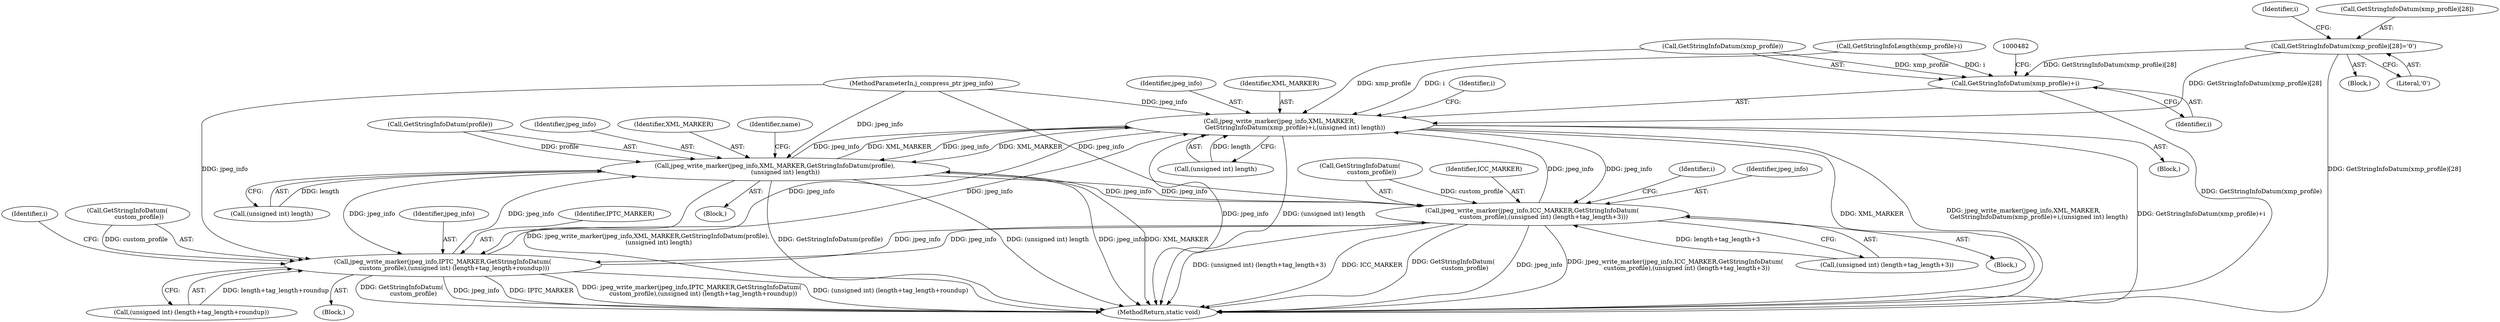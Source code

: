 digraph "0_ImageMagick_9e187b73a8a1290bb0e1a1c878f8be1917aa8742@array" {
"1000446" [label="(Call,GetStringInfoDatum(xmp_profile)[28]='\0')"];
"1000474" [label="(Call,jpeg_write_marker(jpeg_info,XML_MARKER,\n                GetStringInfoDatum(xmp_profile)+i,(unsigned int) length))"];
"1000175" [label="(Call,jpeg_write_marker(jpeg_info,XML_MARKER,GetStringInfoDatum(profile),\n           (unsigned int) length))"];
"1000268" [label="(Call,jpeg_write_marker(jpeg_info,ICC_MARKER,GetStringInfoDatum(\n            custom_profile),(unsigned int) (length+tag_length+3)))"];
"1000406" [label="(Call,jpeg_write_marker(jpeg_info,IPTC_MARKER,GetStringInfoDatum(\n            custom_profile),(unsigned int) (length+tag_length+roundup)))"];
"1000477" [label="(Call,GetStringInfoDatum(xmp_profile)+i)"];
"1000408" [label="(Identifier,IPTC_MARKER)"];
"1000273" [label="(Call,(unsigned int) (length+tag_length+3))"];
"1000454" [label="(Identifier,i)"];
"1000178" [label="(Call,GetStringInfoDatum(profile))"];
"1000476" [label="(Identifier,XML_MARKER)"];
"1000478" [label="(Call,GetStringInfoDatum(xmp_profile))"];
"1000223" [label="(Block,)"];
"1000409" [label="(Call,GetStringInfoDatum(\n            custom_profile))"];
"1000149" [label="(Block,)"];
"1000406" [label="(Call,jpeg_write_marker(jpeg_info,IPTC_MARKER,GetStringInfoDatum(\n            custom_profile),(unsigned int) (length+tag_length+roundup)))"];
"1000411" [label="(Call,(unsigned int) (length+tag_length+roundup))"];
"1000465" [label="(Block,)"];
"1000469" [label="(Call,GetStringInfoLength(xmp_profile)-i)"];
"1000507" [label="(MethodReturn,static void)"];
"1000474" [label="(Call,jpeg_write_marker(jpeg_info,XML_MARKER,\n                GetStringInfoDatum(xmp_profile)+i,(unsigned int) length))"];
"1000447" [label="(Call,GetStringInfoDatum(xmp_profile)[28])"];
"1000180" [label="(Call,(unsigned int) length)"];
"1000186" [label="(Identifier,name)"];
"1000480" [label="(Identifier,i)"];
"1000446" [label="(Call,GetStringInfoDatum(xmp_profile)[28]='\0')"];
"1000463" [label="(Identifier,i)"];
"1000271" [label="(Call,GetStringInfoDatum(\n            custom_profile))"];
"1000176" [label="(Identifier,jpeg_info)"];
"1000436" [label="(Block,)"];
"1000221" [label="(Identifier,i)"];
"1000451" [label="(Literal,'\0')"];
"1000477" [label="(Call,GetStringInfoDatum(xmp_profile)+i)"];
"1000268" [label="(Call,jpeg_write_marker(jpeg_info,ICC_MARKER,GetStringInfoDatum(\n            custom_profile),(unsigned int) (length+tag_length+3)))"];
"1000269" [label="(Identifier,jpeg_info)"];
"1000314" [label="(Block,)"];
"1000312" [label="(Identifier,i)"];
"1000475" [label="(Identifier,jpeg_info)"];
"1000103" [label="(MethodParameterIn,j_compress_ptr jpeg_info)"];
"1000177" [label="(Identifier,XML_MARKER)"];
"1000481" [label="(Call,(unsigned int) length)"];
"1000175" [label="(Call,jpeg_write_marker(jpeg_info,XML_MARKER,GetStringInfoDatum(profile),\n           (unsigned int) length))"];
"1000407" [label="(Identifier,jpeg_info)"];
"1000270" [label="(Identifier,ICC_MARKER)"];
"1000446" -> "1000436"  [label="AST: "];
"1000446" -> "1000451"  [label="CFG: "];
"1000447" -> "1000446"  [label="AST: "];
"1000451" -> "1000446"  [label="AST: "];
"1000454" -> "1000446"  [label="CFG: "];
"1000446" -> "1000507"  [label="DDG: GetStringInfoDatum(xmp_profile)[28]"];
"1000446" -> "1000474"  [label="DDG: GetStringInfoDatum(xmp_profile)[28]"];
"1000446" -> "1000477"  [label="DDG: GetStringInfoDatum(xmp_profile)[28]"];
"1000474" -> "1000465"  [label="AST: "];
"1000474" -> "1000481"  [label="CFG: "];
"1000475" -> "1000474"  [label="AST: "];
"1000476" -> "1000474"  [label="AST: "];
"1000477" -> "1000474"  [label="AST: "];
"1000481" -> "1000474"  [label="AST: "];
"1000463" -> "1000474"  [label="CFG: "];
"1000474" -> "1000507"  [label="DDG: XML_MARKER"];
"1000474" -> "1000507"  [label="DDG: jpeg_write_marker(jpeg_info,XML_MARKER,\n                GetStringInfoDatum(xmp_profile)+i,(unsigned int) length)"];
"1000474" -> "1000507"  [label="DDG: GetStringInfoDatum(xmp_profile)+i"];
"1000474" -> "1000507"  [label="DDG: jpeg_info"];
"1000474" -> "1000507"  [label="DDG: (unsigned int) length"];
"1000474" -> "1000175"  [label="DDG: jpeg_info"];
"1000474" -> "1000175"  [label="DDG: XML_MARKER"];
"1000474" -> "1000268"  [label="DDG: jpeg_info"];
"1000474" -> "1000406"  [label="DDG: jpeg_info"];
"1000406" -> "1000474"  [label="DDG: jpeg_info"];
"1000268" -> "1000474"  [label="DDG: jpeg_info"];
"1000175" -> "1000474"  [label="DDG: jpeg_info"];
"1000175" -> "1000474"  [label="DDG: XML_MARKER"];
"1000103" -> "1000474"  [label="DDG: jpeg_info"];
"1000478" -> "1000474"  [label="DDG: xmp_profile"];
"1000469" -> "1000474"  [label="DDG: i"];
"1000481" -> "1000474"  [label="DDG: length"];
"1000175" -> "1000149"  [label="AST: "];
"1000175" -> "1000180"  [label="CFG: "];
"1000176" -> "1000175"  [label="AST: "];
"1000177" -> "1000175"  [label="AST: "];
"1000178" -> "1000175"  [label="AST: "];
"1000180" -> "1000175"  [label="AST: "];
"1000186" -> "1000175"  [label="CFG: "];
"1000175" -> "1000507"  [label="DDG: GetStringInfoDatum(profile)"];
"1000175" -> "1000507"  [label="DDG: (unsigned int) length"];
"1000175" -> "1000507"  [label="DDG: jpeg_info"];
"1000175" -> "1000507"  [label="DDG: XML_MARKER"];
"1000175" -> "1000507"  [label="DDG: jpeg_write_marker(jpeg_info,XML_MARKER,GetStringInfoDatum(profile),\n           (unsigned int) length)"];
"1000406" -> "1000175"  [label="DDG: jpeg_info"];
"1000268" -> "1000175"  [label="DDG: jpeg_info"];
"1000103" -> "1000175"  [label="DDG: jpeg_info"];
"1000178" -> "1000175"  [label="DDG: profile"];
"1000180" -> "1000175"  [label="DDG: length"];
"1000175" -> "1000268"  [label="DDG: jpeg_info"];
"1000175" -> "1000406"  [label="DDG: jpeg_info"];
"1000268" -> "1000223"  [label="AST: "];
"1000268" -> "1000273"  [label="CFG: "];
"1000269" -> "1000268"  [label="AST: "];
"1000270" -> "1000268"  [label="AST: "];
"1000271" -> "1000268"  [label="AST: "];
"1000273" -> "1000268"  [label="AST: "];
"1000221" -> "1000268"  [label="CFG: "];
"1000268" -> "1000507"  [label="DDG: jpeg_info"];
"1000268" -> "1000507"  [label="DDG: jpeg_write_marker(jpeg_info,ICC_MARKER,GetStringInfoDatum(\n            custom_profile),(unsigned int) (length+tag_length+3))"];
"1000268" -> "1000507"  [label="DDG: (unsigned int) (length+tag_length+3)"];
"1000268" -> "1000507"  [label="DDG: ICC_MARKER"];
"1000268" -> "1000507"  [label="DDG: GetStringInfoDatum(\n            custom_profile)"];
"1000406" -> "1000268"  [label="DDG: jpeg_info"];
"1000103" -> "1000268"  [label="DDG: jpeg_info"];
"1000271" -> "1000268"  [label="DDG: custom_profile"];
"1000273" -> "1000268"  [label="DDG: length+tag_length+3"];
"1000268" -> "1000406"  [label="DDG: jpeg_info"];
"1000406" -> "1000314"  [label="AST: "];
"1000406" -> "1000411"  [label="CFG: "];
"1000407" -> "1000406"  [label="AST: "];
"1000408" -> "1000406"  [label="AST: "];
"1000409" -> "1000406"  [label="AST: "];
"1000411" -> "1000406"  [label="AST: "];
"1000312" -> "1000406"  [label="CFG: "];
"1000406" -> "1000507"  [label="DDG: (unsigned int) (length+tag_length+roundup)"];
"1000406" -> "1000507"  [label="DDG: GetStringInfoDatum(\n            custom_profile)"];
"1000406" -> "1000507"  [label="DDG: jpeg_info"];
"1000406" -> "1000507"  [label="DDG: IPTC_MARKER"];
"1000406" -> "1000507"  [label="DDG: jpeg_write_marker(jpeg_info,IPTC_MARKER,GetStringInfoDatum(\n            custom_profile),(unsigned int) (length+tag_length+roundup))"];
"1000103" -> "1000406"  [label="DDG: jpeg_info"];
"1000409" -> "1000406"  [label="DDG: custom_profile"];
"1000411" -> "1000406"  [label="DDG: length+tag_length+roundup"];
"1000477" -> "1000480"  [label="CFG: "];
"1000478" -> "1000477"  [label="AST: "];
"1000480" -> "1000477"  [label="AST: "];
"1000482" -> "1000477"  [label="CFG: "];
"1000477" -> "1000507"  [label="DDG: GetStringInfoDatum(xmp_profile)"];
"1000478" -> "1000477"  [label="DDG: xmp_profile"];
"1000469" -> "1000477"  [label="DDG: i"];
}
